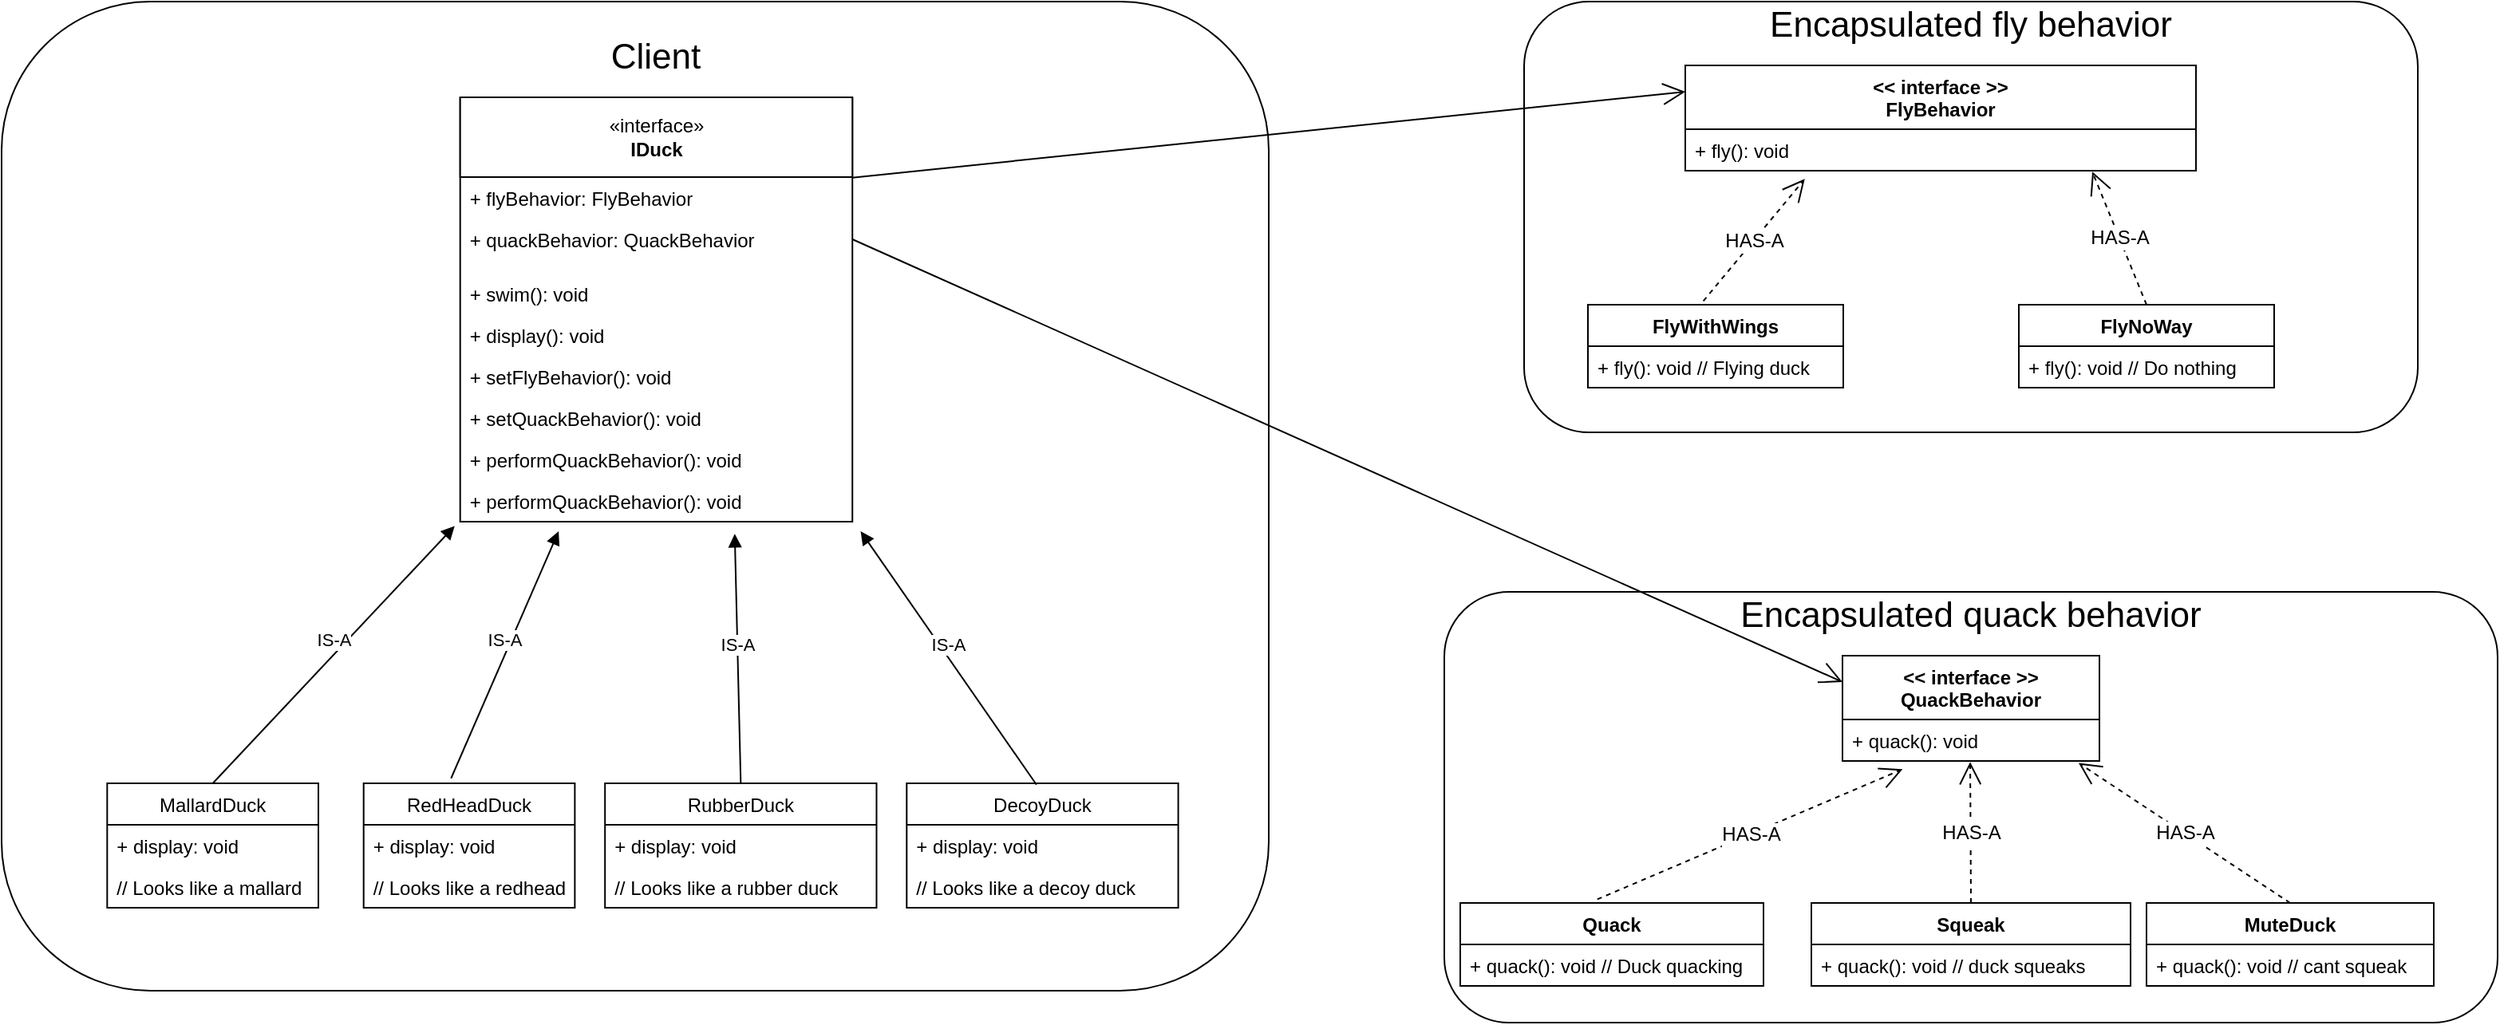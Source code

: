 <mxfile>
    <diagram id="-PhNIhSesuPEKfwEsflh" name="Page-1">
        <mxGraphModel dx="948" dy="713" grid="1" gridSize="10" guides="1" tooltips="1" connect="1" arrows="1" fold="1" page="1" pageScale="1" pageWidth="827" pageHeight="1169" math="0" shadow="0">
            <root>
                <mxCell id="0"/>
                <mxCell id="1" parent="0"/>
                <mxCell id="44" value="" style="group" parent="1" vertex="1" connectable="0">
                    <mxGeometry x="40" y="190" width="794" height="620" as="geometry"/>
                </mxCell>
                <mxCell id="42" value="" style="rounded=1;whiteSpace=wrap;html=1;" parent="44" vertex="1">
                    <mxGeometry width="794" height="620" as="geometry"/>
                </mxCell>
                <mxCell id="24" value="MallardDuck" style="swimlane;fontStyle=0;childLayout=stackLayout;horizontal=1;startSize=26;fillColor=none;horizontalStack=0;resizeParent=1;resizeParentMax=0;resizeLast=0;collapsible=1;marginBottom=0;" parent="44" vertex="1">
                    <mxGeometry x="66.167" y="490" width="132.333" height="78" as="geometry"/>
                </mxCell>
                <mxCell id="25" value="+ display: void" style="text;strokeColor=none;fillColor=none;align=left;verticalAlign=top;spacingLeft=4;spacingRight=4;overflow=hidden;rotatable=0;points=[[0,0.5],[1,0.5]];portConstraint=eastwest;" parent="24" vertex="1">
                    <mxGeometry y="26" width="132.333" height="26" as="geometry"/>
                </mxCell>
                <mxCell id="26" value="// Looks like a mallard" style="text;strokeColor=none;fillColor=none;align=left;verticalAlign=top;spacingLeft=4;spacingRight=4;overflow=hidden;rotatable=0;points=[[0,0.5],[1,0.5]];portConstraint=eastwest;" parent="24" vertex="1">
                    <mxGeometry y="52" width="132.333" height="26" as="geometry"/>
                </mxCell>
                <mxCell id="28" value="" style="group" parent="44" vertex="1" connectable="0">
                    <mxGeometry x="287.352" y="60" width="245.762" height="266" as="geometry"/>
                </mxCell>
                <mxCell id="4" value="" style="swimlane;fontStyle=1;align=center;verticalAlign=top;childLayout=stackLayout;horizontal=1;startSize=0;horizontalStack=0;resizeParent=1;resizeParentMax=0;resizeLast=0;collapsible=1;marginBottom=0;container=0;" parent="28" vertex="1">
                    <mxGeometry width="245.762" height="266" as="geometry">
                        <mxRectangle x="50" y="220" width="120" height="40" as="alternateBounds"/>
                    </mxGeometry>
                </mxCell>
                <mxCell id="8" value="«interface»&lt;br&gt;&lt;b&gt;IDuck&lt;/b&gt;" style="html=1;container=0;" parent="28" vertex="1">
                    <mxGeometry width="245.762" height="50" as="geometry"/>
                </mxCell>
                <mxCell id="5" value="+ flyBehavior: FlyBehavior&#10;" style="text;strokeColor=none;fillColor=none;align=left;verticalAlign=top;spacingLeft=4;spacingRight=4;overflow=hidden;rotatable=0;points=[[0,0.5],[1,0.5]];portConstraint=eastwest;container=0;" parent="28" vertex="1">
                    <mxGeometry y="50" width="245.762" height="26" as="geometry"/>
                </mxCell>
                <mxCell id="9" value="+ quackBehavior: QuackBehavior&#10;" style="text;strokeColor=none;fillColor=none;align=left;verticalAlign=top;spacingLeft=4;spacingRight=4;overflow=hidden;rotatable=0;points=[[0,0.5],[1,0.5]];portConstraint=eastwest;container=0;" parent="28" vertex="1">
                    <mxGeometry y="76" width="245.762" height="26" as="geometry"/>
                </mxCell>
                <mxCell id="6" value="" style="line;strokeWidth=1;fillColor=none;align=left;verticalAlign=middle;spacingTop=-1;spacingLeft=3;spacingRight=3;rotatable=0;labelPosition=right;points=[];portConstraint=eastwest;strokeColor=inherit;container=0;" parent="28" vertex="1">
                    <mxGeometry y="102" width="245.762" height="8" as="geometry"/>
                </mxCell>
                <mxCell id="7" value="+ swim(): void" style="text;strokeColor=none;fillColor=none;align=left;verticalAlign=top;spacingLeft=4;spacingRight=4;overflow=hidden;rotatable=0;points=[[0,0.5],[1,0.5]];portConstraint=eastwest;container=0;" parent="28" vertex="1">
                    <mxGeometry y="110" width="245.762" height="26" as="geometry"/>
                </mxCell>
                <mxCell id="10" value="+ display(): void" style="text;strokeColor=none;fillColor=none;align=left;verticalAlign=top;spacingLeft=4;spacingRight=4;overflow=hidden;rotatable=0;points=[[0,0.5],[1,0.5]];portConstraint=eastwest;container=0;" parent="28" vertex="1">
                    <mxGeometry y="136" width="245.762" height="26" as="geometry"/>
                </mxCell>
                <mxCell id="11" value="+ setFlyBehavior(): void" style="text;strokeColor=none;fillColor=none;align=left;verticalAlign=top;spacingLeft=4;spacingRight=4;overflow=hidden;rotatable=0;points=[[0,0.5],[1,0.5]];portConstraint=eastwest;container=0;" parent="28" vertex="1">
                    <mxGeometry y="162" width="245.762" height="26" as="geometry"/>
                </mxCell>
                <mxCell id="12" value="+ setQuackBehavior(): void" style="text;strokeColor=none;fillColor=none;align=left;verticalAlign=top;spacingLeft=4;spacingRight=4;overflow=hidden;rotatable=0;points=[[0,0.5],[1,0.5]];portConstraint=eastwest;container=0;" parent="28" vertex="1">
                    <mxGeometry y="188" width="245.762" height="26" as="geometry"/>
                </mxCell>
                <mxCell id="13" value="+ performQuackBehavior(): void" style="text;strokeColor=none;fillColor=none;align=left;verticalAlign=top;spacingLeft=4;spacingRight=4;overflow=hidden;rotatable=0;points=[[0,0.5],[1,0.5]];portConstraint=eastwest;container=0;" parent="28" vertex="1">
                    <mxGeometry y="214" width="245.762" height="26" as="geometry"/>
                </mxCell>
                <mxCell id="14" value="+ performQuackBehavior(): void" style="text;strokeColor=none;fillColor=none;align=left;verticalAlign=top;spacingLeft=4;spacingRight=4;overflow=hidden;rotatable=0;points=[[0,0.5],[1,0.5]];portConstraint=eastwest;container=0;" parent="28" vertex="1">
                    <mxGeometry y="240" width="245.762" height="26" as="geometry"/>
                </mxCell>
                <mxCell id="29" value="RedHeadDuck" style="swimlane;fontStyle=0;childLayout=stackLayout;horizontal=1;startSize=26;fillColor=none;horizontalStack=0;resizeParent=1;resizeParentMax=0;resizeLast=0;collapsible=1;marginBottom=0;" parent="44" vertex="1">
                    <mxGeometry x="226.857" y="490" width="132.333" height="78" as="geometry"/>
                </mxCell>
                <mxCell id="30" value="+ display: void" style="text;strokeColor=none;fillColor=none;align=left;verticalAlign=top;spacingLeft=4;spacingRight=4;overflow=hidden;rotatable=0;points=[[0,0.5],[1,0.5]];portConstraint=eastwest;" parent="29" vertex="1">
                    <mxGeometry y="26" width="132.333" height="26" as="geometry"/>
                </mxCell>
                <mxCell id="31" value="// Looks like a redhead" style="text;strokeColor=none;fillColor=none;align=left;verticalAlign=top;spacingLeft=4;spacingRight=4;overflow=hidden;rotatable=0;points=[[0,0.5],[1,0.5]];portConstraint=eastwest;" parent="29" vertex="1">
                    <mxGeometry y="52" width="132.333" height="26" as="geometry"/>
                </mxCell>
                <mxCell id="32" value="RubberDuck" style="swimlane;fontStyle=0;childLayout=stackLayout;horizontal=1;startSize=26;fillColor=none;horizontalStack=0;resizeParent=1;resizeParentMax=0;resizeLast=0;collapsible=1;marginBottom=0;" parent="44" vertex="1">
                    <mxGeometry x="378.095" y="490" width="170.143" height="78" as="geometry"/>
                </mxCell>
                <mxCell id="33" value="+ display: void" style="text;strokeColor=none;fillColor=none;align=left;verticalAlign=top;spacingLeft=4;spacingRight=4;overflow=hidden;rotatable=0;points=[[0,0.5],[1,0.5]];portConstraint=eastwest;" parent="32" vertex="1">
                    <mxGeometry y="26" width="170.143" height="26" as="geometry"/>
                </mxCell>
                <mxCell id="34" value="// Looks like a rubber duck" style="text;strokeColor=none;fillColor=none;align=left;verticalAlign=top;spacingLeft=4;spacingRight=4;overflow=hidden;rotatable=0;points=[[0,0.5],[1,0.5]];portConstraint=eastwest;" parent="32" vertex="1">
                    <mxGeometry y="52" width="170.143" height="26" as="geometry"/>
                </mxCell>
                <mxCell id="35" value="DecoyDuck" style="swimlane;fontStyle=0;childLayout=stackLayout;horizontal=1;startSize=26;fillColor=none;horizontalStack=0;resizeParent=1;resizeParentMax=0;resizeLast=0;collapsible=1;marginBottom=0;" parent="44" vertex="1">
                    <mxGeometry x="567.143" y="490" width="170.143" height="78" as="geometry"/>
                </mxCell>
                <mxCell id="36" value="+ display: void" style="text;strokeColor=none;fillColor=none;align=left;verticalAlign=top;spacingLeft=4;spacingRight=4;overflow=hidden;rotatable=0;points=[[0,0.5],[1,0.5]];portConstraint=eastwest;" parent="35" vertex="1">
                    <mxGeometry y="26" width="170.143" height="26" as="geometry"/>
                </mxCell>
                <mxCell id="37" value="// Looks like a decoy duck" style="text;strokeColor=none;fillColor=none;align=left;verticalAlign=top;spacingLeft=4;spacingRight=4;overflow=hidden;rotatable=0;points=[[0,0.5],[1,0.5]];portConstraint=eastwest;" parent="35" vertex="1">
                    <mxGeometry y="52" width="170.143" height="26" as="geometry"/>
                </mxCell>
                <mxCell id="38" value="IS-A" style="html=1;verticalAlign=bottom;endArrow=block;exitX=0.5;exitY=0;exitDx=0;exitDy=0;entryX=-0.014;entryY=1.104;entryDx=0;entryDy=0;entryPerimeter=0;" parent="44" source="24" target="14" edge="1">
                    <mxGeometry width="80" relative="1" as="geometry">
                        <mxPoint x="557.69" y="270" as="sourcePoint"/>
                        <mxPoint x="633.31" y="270" as="targetPoint"/>
                    </mxGeometry>
                </mxCell>
                <mxCell id="39" value="IS-A" style="html=1;verticalAlign=bottom;endArrow=block;exitX=0.414;exitY=-0.04;exitDx=0;exitDy=0;entryX=0.251;entryY=1.231;entryDx=0;entryDy=0;entryPerimeter=0;exitPerimeter=0;" parent="44" source="29" target="14" edge="1">
                    <mxGeometry width="80" relative="1" as="geometry">
                        <mxPoint x="141.786" y="500" as="sourcePoint"/>
                        <mxPoint x="261.226" y="338.704" as="targetPoint"/>
                    </mxGeometry>
                </mxCell>
                <mxCell id="40" value="IS-A" style="html=1;verticalAlign=bottom;endArrow=block;exitX=0.5;exitY=0;exitDx=0;exitDy=0;entryX=0.7;entryY=1.295;entryDx=0;entryDy=0;entryPerimeter=0;" parent="44" source="32" target="14" edge="1">
                    <mxGeometry width="80" relative="1" as="geometry">
                        <mxPoint x="291.096" y="496.88" as="sourcePoint"/>
                        <mxPoint x="306.2" y="339.718" as="targetPoint"/>
                    </mxGeometry>
                </mxCell>
                <mxCell id="41" value="IS-A" style="html=1;verticalAlign=bottom;endArrow=block;exitX=0.478;exitY=0.011;exitDx=0;exitDy=0;entryX=1.021;entryY=1.231;entryDx=0;entryDy=0;entryPerimeter=0;exitPerimeter=0;" parent="44" source="35" target="14" edge="1">
                    <mxGeometry width="80" relative="1" as="geometry">
                        <mxPoint x="472.619" y="500" as="sourcePoint"/>
                        <mxPoint x="375.997" y="336.286" as="targetPoint"/>
                    </mxGeometry>
                </mxCell>
                <mxCell id="43" value="Client" style="text;html=1;strokeColor=none;fillColor=none;align=center;verticalAlign=middle;whiteSpace=wrap;rounded=0;fontSize=22;" parent="44" vertex="1">
                    <mxGeometry x="287.352" width="245.762" height="70" as="geometry"/>
                </mxCell>
                <mxCell id="81" value="" style="group" parent="1" vertex="1" connectable="0">
                    <mxGeometry x="944" y="560" width="660" height="270" as="geometry"/>
                </mxCell>
                <mxCell id="65" value="" style="rounded=1;whiteSpace=wrap;html=1;fontSize=22;" parent="81" vertex="1">
                    <mxGeometry width="660" height="270" as="geometry"/>
                </mxCell>
                <mxCell id="66" value="Encapsulated quack behavior" style="text;html=1;strokeColor=none;fillColor=none;align=center;verticalAlign=middle;whiteSpace=wrap;rounded=0;fontSize=22;" parent="81" vertex="1">
                    <mxGeometry x="175" width="310" height="30" as="geometry"/>
                </mxCell>
                <mxCell id="67" value="&lt;&lt; interface &gt;&gt;&#10;QuackBehavior" style="swimlane;fontStyle=1;align=center;verticalAlign=top;childLayout=stackLayout;horizontal=1;startSize=40;horizontalStack=0;resizeParent=1;resizeParentMax=0;resizeLast=0;collapsible=1;marginBottom=0;fontSize=12;" parent="81" vertex="1">
                    <mxGeometry x="249.5" y="40" width="161" height="66" as="geometry"/>
                </mxCell>
                <mxCell id="68" value="+ quack(): void" style="text;strokeColor=none;fillColor=none;align=left;verticalAlign=top;spacingLeft=4;spacingRight=4;overflow=hidden;rotatable=0;points=[[0,0.5],[1,0.5]];portConstraint=eastwest;fontSize=12;" parent="67" vertex="1">
                    <mxGeometry y="40" width="161" height="26" as="geometry"/>
                </mxCell>
                <mxCell id="69" value="Quack" style="swimlane;fontStyle=1;align=center;verticalAlign=top;childLayout=stackLayout;horizontal=1;startSize=26;horizontalStack=0;resizeParent=1;resizeParentMax=0;resizeLast=0;collapsible=1;marginBottom=0;fontSize=12;" parent="81" vertex="1">
                    <mxGeometry x="10" y="195" width="190" height="52" as="geometry"/>
                </mxCell>
                <mxCell id="70" value="+ quack(): void // Duck quacking" style="text;strokeColor=none;fillColor=none;align=left;verticalAlign=top;spacingLeft=4;spacingRight=4;overflow=hidden;rotatable=0;points=[[0,0.5],[1,0.5]];portConstraint=eastwest;fontSize=12;" parent="69" vertex="1">
                    <mxGeometry y="26" width="190" height="26" as="geometry"/>
                </mxCell>
                <mxCell id="71" value="Squeak" style="swimlane;fontStyle=1;align=center;verticalAlign=top;childLayout=stackLayout;horizontal=1;startSize=26;horizontalStack=0;resizeParent=1;resizeParentMax=0;resizeLast=0;collapsible=1;marginBottom=0;fontSize=12;" parent="81" vertex="1">
                    <mxGeometry x="230" y="195" width="200" height="52" as="geometry"/>
                </mxCell>
                <mxCell id="72" value="+ quack(): void // duck squeaks" style="text;strokeColor=none;fillColor=none;align=left;verticalAlign=top;spacingLeft=4;spacingRight=4;overflow=hidden;rotatable=0;points=[[0,0.5],[1,0.5]];portConstraint=eastwest;fontSize=12;" parent="71" vertex="1">
                    <mxGeometry y="26" width="200" height="26" as="geometry"/>
                </mxCell>
                <mxCell id="73" value="HAS-A" style="endArrow=open;endSize=12;dashed=1;html=1;fontSize=12;entryX=0.234;entryY=1.199;entryDx=0;entryDy=0;entryPerimeter=0;exitX=0.452;exitY=-0.044;exitDx=0;exitDy=0;exitPerimeter=0;" parent="81" source="69" target="68" edge="1">
                    <mxGeometry width="160" relative="1" as="geometry">
                        <mxPoint x="-50" y="440" as="sourcePoint"/>
                        <mxPoint x="150" y="430" as="targetPoint"/>
                    </mxGeometry>
                </mxCell>
                <mxCell id="74" value="HAS-A" style="endArrow=open;endSize=12;dashed=1;html=1;fontSize=12;entryX=0.497;entryY=1.022;entryDx=0;entryDy=0;entryPerimeter=0;exitX=0.5;exitY=0;exitDx=0;exitDy=0;" parent="81" source="71" target="68" edge="1">
                    <mxGeometry width="160" relative="1" as="geometry">
                        <mxPoint x="122.32" y="197.712" as="sourcePoint"/>
                        <mxPoint x="185.88" y="121.174" as="targetPoint"/>
                    </mxGeometry>
                </mxCell>
                <mxCell id="76" value="MuteDuck" style="swimlane;fontStyle=1;align=center;verticalAlign=top;childLayout=stackLayout;horizontal=1;startSize=26;horizontalStack=0;resizeParent=1;resizeParentMax=0;resizeLast=0;collapsible=1;marginBottom=0;fontSize=12;" parent="81" vertex="1">
                    <mxGeometry x="440" y="195" width="180" height="52" as="geometry"/>
                </mxCell>
                <mxCell id="77" value="+ quack(): void // cant squeak" style="text;strokeColor=none;fillColor=none;align=left;verticalAlign=top;spacingLeft=4;spacingRight=4;overflow=hidden;rotatable=0;points=[[0,0.5],[1,0.5]];portConstraint=eastwest;fontSize=12;" parent="76" vertex="1">
                    <mxGeometry y="26" width="180" height="26" as="geometry"/>
                </mxCell>
                <mxCell id="78" value="HAS-A" style="endArrow=open;endSize=12;dashed=1;html=1;fontSize=12;entryX=0.919;entryY=1.049;entryDx=0;entryDy=0;entryPerimeter=0;exitX=0.5;exitY=0;exitDx=0;exitDy=0;" parent="81" source="76" target="68" edge="1">
                    <mxGeometry width="160" relative="1" as="geometry">
                        <mxPoint x="332.32" y="197.712" as="sourcePoint"/>
                        <mxPoint x="539.517" y="106.572" as="targetPoint"/>
                    </mxGeometry>
                </mxCell>
                <mxCell id="82" value="" style="group" parent="1" vertex="1" connectable="0">
                    <mxGeometry x="994" y="190" width="560" height="270" as="geometry"/>
                </mxCell>
                <mxCell id="45" value="" style="rounded=1;whiteSpace=wrap;html=1;fontSize=22;" parent="82" vertex="1">
                    <mxGeometry width="560" height="270" as="geometry"/>
                </mxCell>
                <mxCell id="46" value="Encapsulated fly behavior" style="text;html=1;strokeColor=none;fillColor=none;align=center;verticalAlign=middle;whiteSpace=wrap;rounded=0;fontSize=22;" parent="82" vertex="1">
                    <mxGeometry x="125" width="310" height="30" as="geometry"/>
                </mxCell>
                <mxCell id="47" value="&lt;&lt; interface &gt;&gt;&#10;FlyBehavior" style="swimlane;fontStyle=1;align=center;verticalAlign=top;childLayout=stackLayout;horizontal=1;startSize=40;horizontalStack=0;resizeParent=1;resizeParentMax=0;resizeLast=0;collapsible=1;marginBottom=0;fontSize=12;" parent="82" vertex="1">
                    <mxGeometry x="101" y="40" width="320" height="66" as="geometry"/>
                </mxCell>
                <mxCell id="50" value="+ fly(): void" style="text;strokeColor=none;fillColor=none;align=left;verticalAlign=top;spacingLeft=4;spacingRight=4;overflow=hidden;rotatable=0;points=[[0,0.5],[1,0.5]];portConstraint=eastwest;fontSize=12;" parent="47" vertex="1">
                    <mxGeometry y="40" width="320" height="26" as="geometry"/>
                </mxCell>
                <mxCell id="56" value="FlyWithWings" style="swimlane;fontStyle=1;align=center;verticalAlign=top;childLayout=stackLayout;horizontal=1;startSize=26;horizontalStack=0;resizeParent=1;resizeParentMax=0;resizeLast=0;collapsible=1;marginBottom=0;fontSize=12;" parent="82" vertex="1">
                    <mxGeometry x="40" y="190" width="160" height="52" as="geometry"/>
                </mxCell>
                <mxCell id="59" value="+ fly(): void // Flying duck" style="text;strokeColor=none;fillColor=none;align=left;verticalAlign=top;spacingLeft=4;spacingRight=4;overflow=hidden;rotatable=0;points=[[0,0.5],[1,0.5]];portConstraint=eastwest;fontSize=12;" parent="56" vertex="1">
                    <mxGeometry y="26" width="160" height="26" as="geometry"/>
                </mxCell>
                <mxCell id="60" value="FlyNoWay" style="swimlane;fontStyle=1;align=center;verticalAlign=top;childLayout=stackLayout;horizontal=1;startSize=26;horizontalStack=0;resizeParent=1;resizeParentMax=0;resizeLast=0;collapsible=1;marginBottom=0;fontSize=12;" parent="82" vertex="1">
                    <mxGeometry x="310" y="190" width="160" height="52" as="geometry"/>
                </mxCell>
                <mxCell id="61" value="+ fly(): void // Do nothing" style="text;strokeColor=none;fillColor=none;align=left;verticalAlign=top;spacingLeft=4;spacingRight=4;overflow=hidden;rotatable=0;points=[[0,0.5],[1,0.5]];portConstraint=eastwest;fontSize=12;" parent="60" vertex="1">
                    <mxGeometry y="26" width="160" height="26" as="geometry"/>
                </mxCell>
                <mxCell id="63" value="HAS-A" style="endArrow=open;endSize=12;dashed=1;html=1;fontSize=12;entryX=0.234;entryY=1.199;entryDx=0;entryDy=0;entryPerimeter=0;exitX=0.452;exitY=-0.044;exitDx=0;exitDy=0;exitPerimeter=0;" parent="82" source="56" target="50" edge="1">
                    <mxGeometry width="160" relative="1" as="geometry">
                        <mxPoint x="-50" y="440" as="sourcePoint"/>
                        <mxPoint x="150" y="430" as="targetPoint"/>
                    </mxGeometry>
                </mxCell>
                <mxCell id="64" value="HAS-A" style="endArrow=open;endSize=12;dashed=1;html=1;fontSize=12;entryX=0.797;entryY=1.024;entryDx=0;entryDy=0;entryPerimeter=0;exitX=0.5;exitY=0;exitDx=0;exitDy=0;" parent="82" source="60" target="50" edge="1">
                    <mxGeometry width="160" relative="1" as="geometry">
                        <mxPoint x="122.32" y="197.712" as="sourcePoint"/>
                        <mxPoint x="185.88" y="121.174" as="targetPoint"/>
                    </mxGeometry>
                </mxCell>
                <mxCell id="79" value="" style="endArrow=open;endFill=1;endSize=12;html=1;fontSize=12;entryX=0;entryY=0.25;entryDx=0;entryDy=0;" parent="1" source="5" target="47" edge="1">
                    <mxGeometry width="160" relative="1" as="geometry">
                        <mxPoint x="984" y="300" as="sourcePoint"/>
                        <mxPoint x="1144" y="300" as="targetPoint"/>
                    </mxGeometry>
                </mxCell>
                <mxCell id="80" value="" style="endArrow=open;endFill=1;endSize=12;html=1;fontSize=12;entryX=0;entryY=0.25;entryDx=0;entryDy=0;exitX=1;exitY=0.5;exitDx=0;exitDy=0;" parent="1" source="9" target="67" edge="1">
                    <mxGeometry width="160" relative="1" as="geometry">
                        <mxPoint x="568" y="310.039" as="sourcePoint"/>
                        <mxPoint x="1105" y="256.5" as="targetPoint"/>
                    </mxGeometry>
                </mxCell>
            </root>
        </mxGraphModel>
    </diagram>
</mxfile>